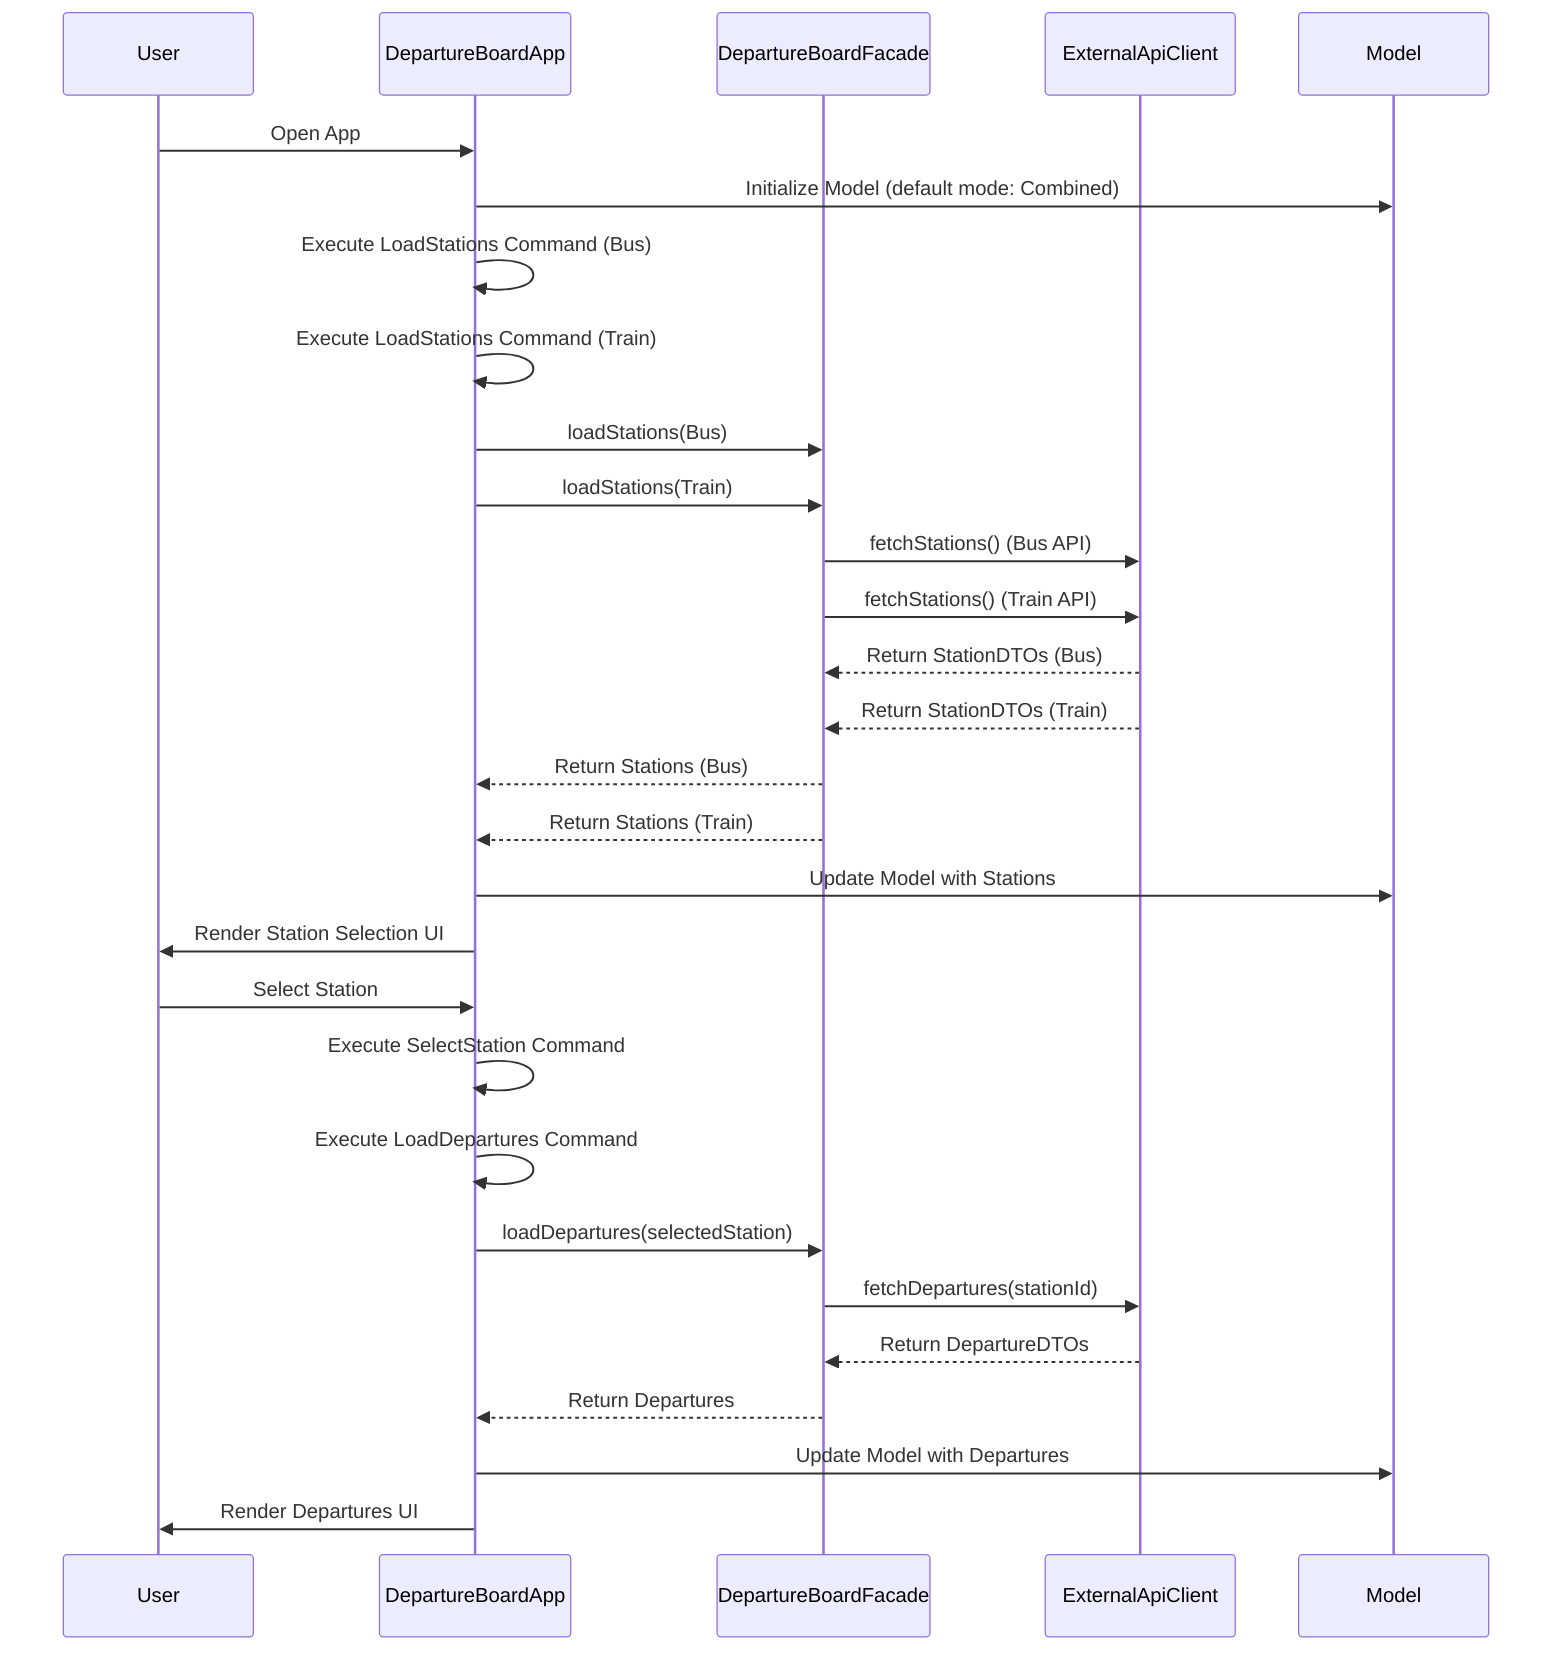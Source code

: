 sequenceDiagram
    participant U as User
    participant A as DepartureBoardApp
    participant F as DepartureBoardFacade
    participant API as ExternalApiClient
    participant M as Model

    U->>A: Open App
    A->>M: Initialize Model (default mode: Combined)
    A->>A: Execute LoadStations Command (Bus)
    A->>A: Execute LoadStations Command (Train)
    A->>F: loadStations(Bus)
    A->>F: loadStations(Train)
    F->>API: fetchStations() (Bus API)
    F->>API: fetchStations() (Train API)
    API-->>F: Return StationDTOs (Bus)
    API-->>F: Return StationDTOs (Train)
    F-->>A: Return Stations (Bus)
    F-->>A: Return Stations (Train)
    A->>M: Update Model with Stations
    A->>U: Render Station Selection UI

    U->>A: Select Station
    A->>A: Execute SelectStation Command
    A->>A: Execute LoadDepartures Command
    A->>F: loadDepartures(selectedStation)
    F->>API: fetchDepartures(stationId)
    API-->>F: Return DepartureDTOs
    F-->>A: Return Departures
    A->>M: Update Model with Departures
    A->>U: Render Departures UI